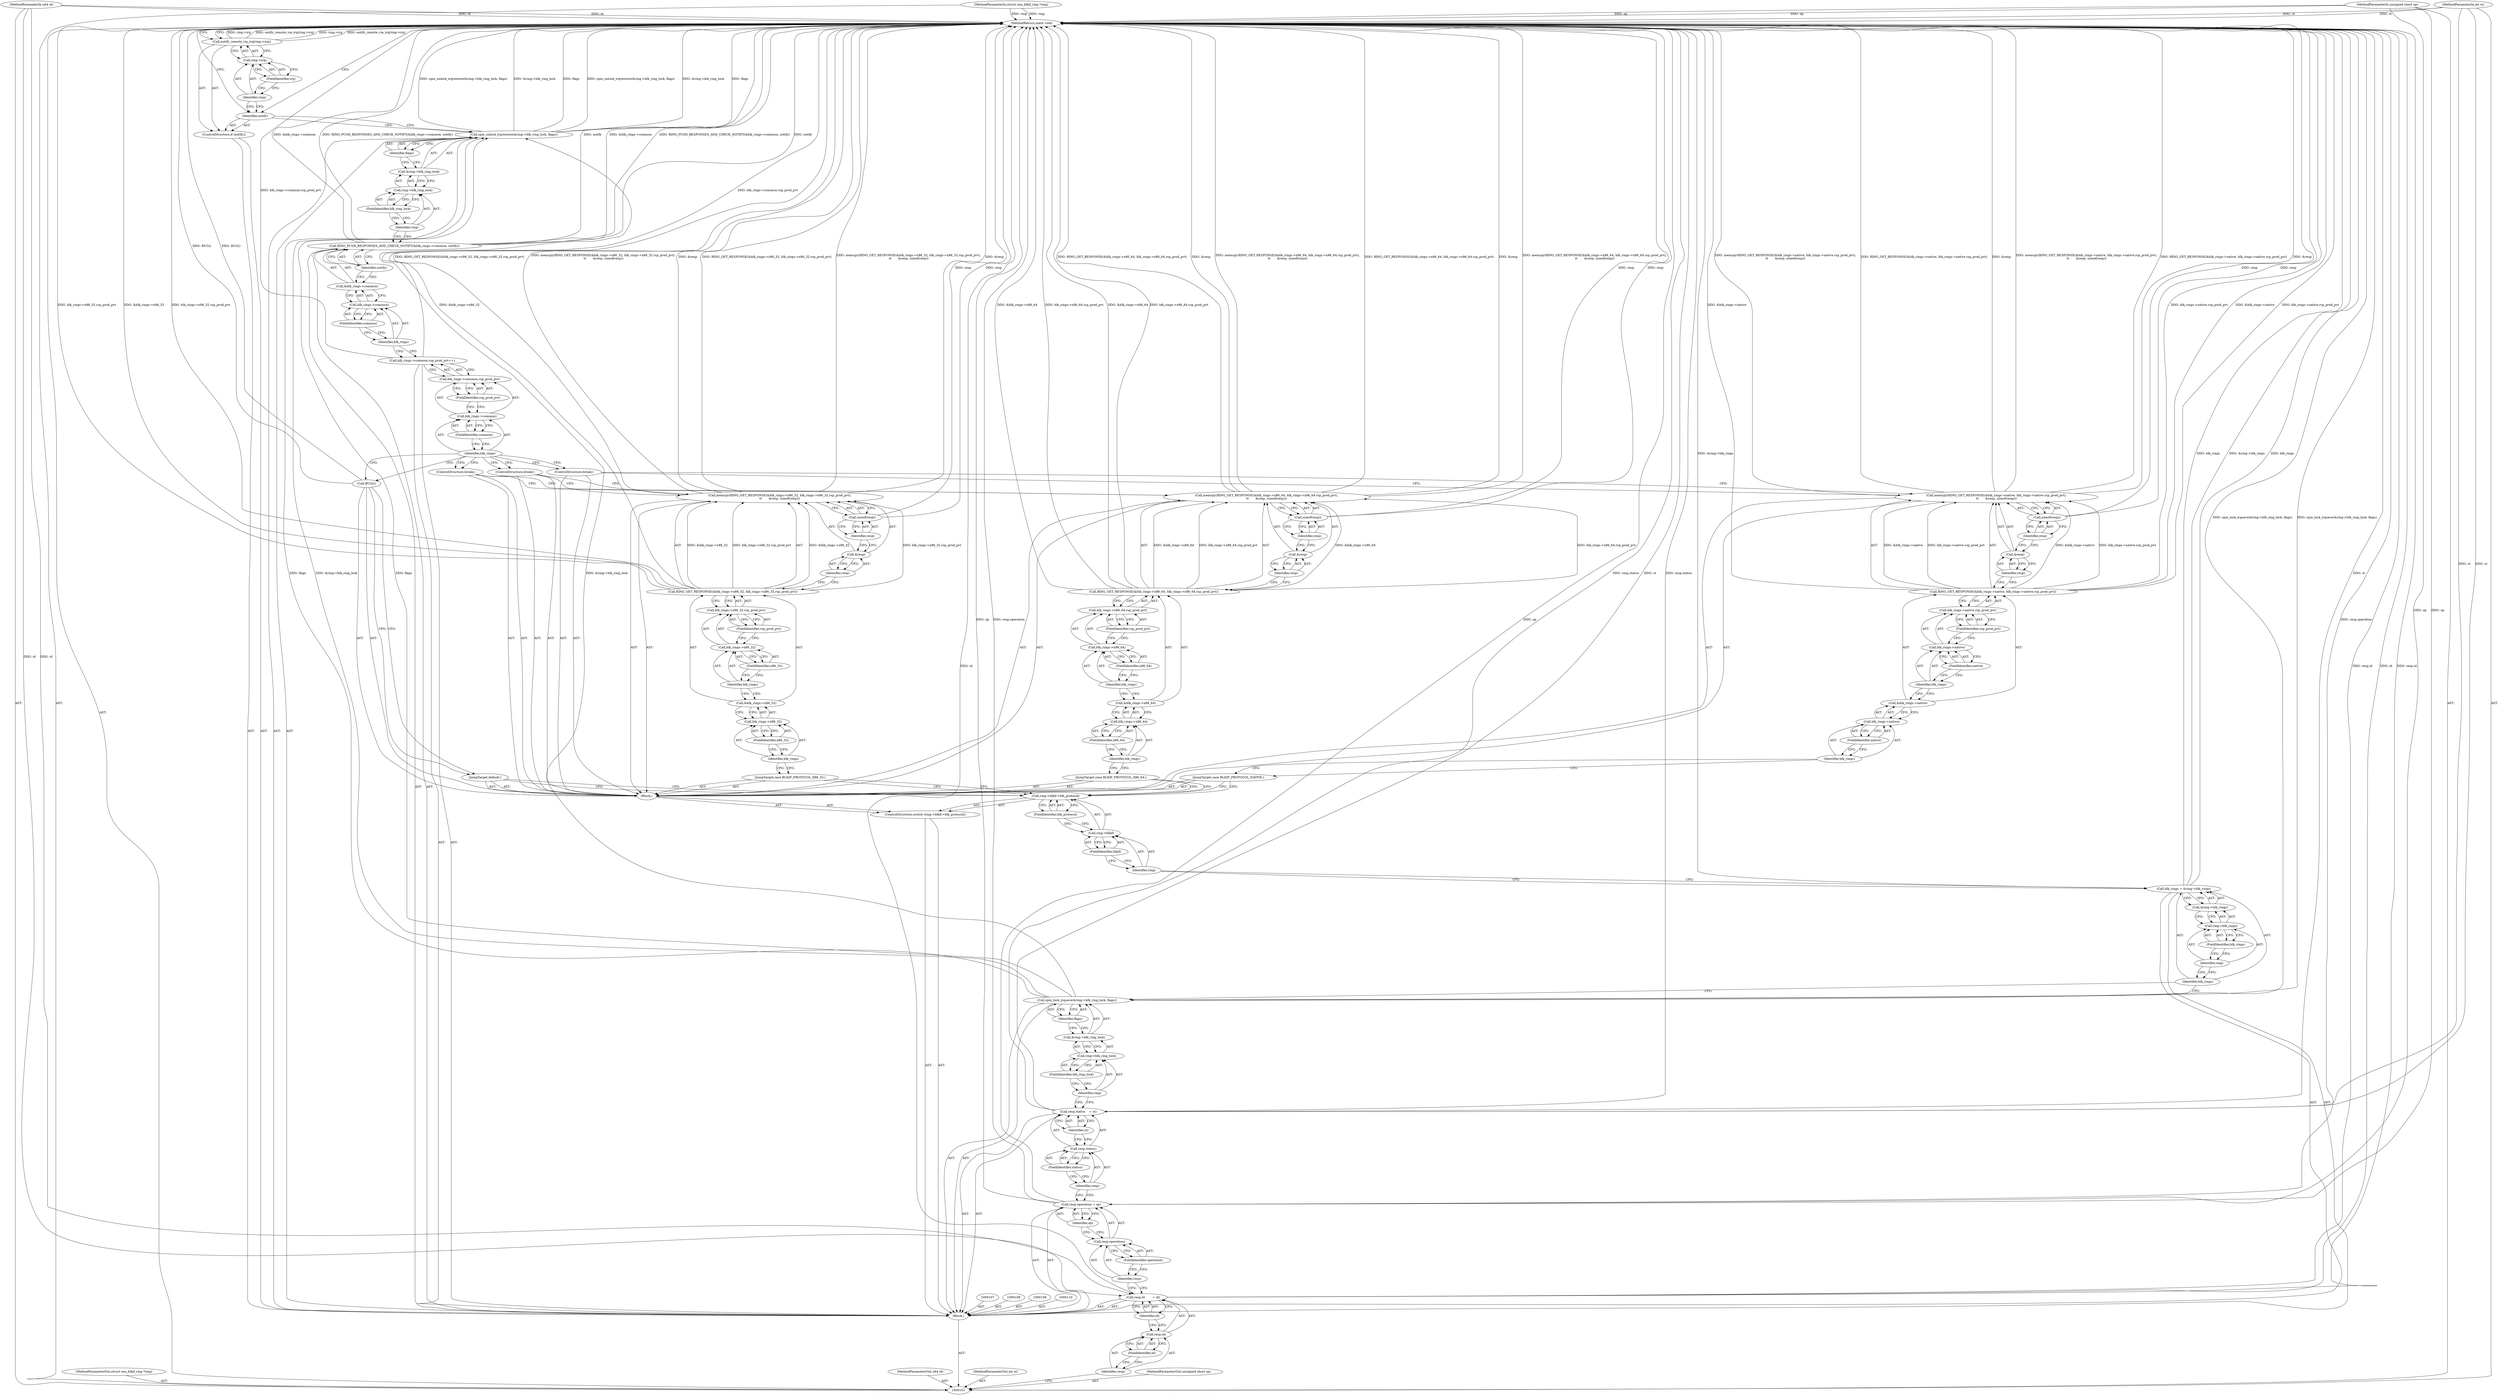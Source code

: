 digraph "1_linux_089bc0143f489bd3a4578bdff5f4ca68fb26f341" {
"1000222" [label="(MethodReturn,static void)"];
"1000102" [label="(MethodParameterIn,struct xen_blkif_ring *ring)"];
"1000293" [label="(MethodParameterOut,struct xen_blkif_ring *ring)"];
"1000103" [label="(MethodParameterIn,u64 id)"];
"1000294" [label="(MethodParameterOut,u64 id)"];
"1000116" [label="(Call,resp.operation = op)"];
"1000117" [label="(Call,resp.operation)"];
"1000118" [label="(Identifier,resp)"];
"1000120" [label="(Identifier,op)"];
"1000119" [label="(FieldIdentifier,operation)"];
"1000121" [label="(Call,resp.status    = st)"];
"1000122" [label="(Call,resp.status)"];
"1000123" [label="(Identifier,resp)"];
"1000125" [label="(Identifier,st)"];
"1000124" [label="(FieldIdentifier,status)"];
"1000126" [label="(Call,spin_lock_irqsave(&ring->blk_ring_lock, flags))"];
"1000127" [label="(Call,&ring->blk_ring_lock)"];
"1000128" [label="(Call,ring->blk_ring_lock)"];
"1000129" [label="(Identifier,ring)"];
"1000130" [label="(FieldIdentifier,blk_ring_lock)"];
"1000131" [label="(Identifier,flags)"];
"1000134" [label="(Call,&ring->blk_rings)"];
"1000135" [label="(Call,ring->blk_rings)"];
"1000136" [label="(Identifier,ring)"];
"1000132" [label="(Call,blk_rings = &ring->blk_rings)"];
"1000133" [label="(Identifier,blk_rings)"];
"1000137" [label="(FieldIdentifier,blk_rings)"];
"1000139" [label="(Call,ring->blkif->blk_protocol)"];
"1000140" [label="(Call,ring->blkif)"];
"1000141" [label="(Identifier,ring)"];
"1000142" [label="(FieldIdentifier,blkif)"];
"1000138" [label="(ControlStructure,switch (ring->blkif->blk_protocol))"];
"1000143" [label="(FieldIdentifier,blk_protocol)"];
"1000144" [label="(Block,)"];
"1000145" [label="(JumpTarget,case BLKIF_PROTOCOL_NATIVE:)"];
"1000146" [label="(Call,memcpy(RING_GET_RESPONSE(&blk_rings->native, blk_rings->native.rsp_prod_pvt),\n\t\t       &resp, sizeof(resp)))"];
"1000148" [label="(Call,&blk_rings->native)"];
"1000149" [label="(Call,blk_rings->native)"];
"1000150" [label="(Identifier,blk_rings)"];
"1000151" [label="(FieldIdentifier,native)"];
"1000152" [label="(Call,blk_rings->native.rsp_prod_pvt)"];
"1000153" [label="(Call,blk_rings->native)"];
"1000154" [label="(Identifier,blk_rings)"];
"1000155" [label="(FieldIdentifier,native)"];
"1000156" [label="(FieldIdentifier,rsp_prod_pvt)"];
"1000147" [label="(Call,RING_GET_RESPONSE(&blk_rings->native, blk_rings->native.rsp_prod_pvt))"];
"1000158" [label="(Identifier,resp)"];
"1000159" [label="(Call,sizeof(resp))"];
"1000160" [label="(Identifier,resp)"];
"1000157" [label="(Call,&resp)"];
"1000161" [label="(ControlStructure,break;)"];
"1000105" [label="(MethodParameterIn,int st)"];
"1000296" [label="(MethodParameterOut,int st)"];
"1000104" [label="(MethodParameterIn,unsigned short op)"];
"1000295" [label="(MethodParameterOut,unsigned short op)"];
"1000162" [label="(JumpTarget,case BLKIF_PROTOCOL_X86_32:)"];
"1000163" [label="(Call,memcpy(RING_GET_RESPONSE(&blk_rings->x86_32, blk_rings->x86_32.rsp_prod_pvt),\n\t\t       &resp, sizeof(resp)))"];
"1000165" [label="(Call,&blk_rings->x86_32)"];
"1000166" [label="(Call,blk_rings->x86_32)"];
"1000167" [label="(Identifier,blk_rings)"];
"1000168" [label="(FieldIdentifier,x86_32)"];
"1000169" [label="(Call,blk_rings->x86_32.rsp_prod_pvt)"];
"1000170" [label="(Call,blk_rings->x86_32)"];
"1000171" [label="(Identifier,blk_rings)"];
"1000172" [label="(FieldIdentifier,x86_32)"];
"1000173" [label="(FieldIdentifier,rsp_prod_pvt)"];
"1000164" [label="(Call,RING_GET_RESPONSE(&blk_rings->x86_32, blk_rings->x86_32.rsp_prod_pvt))"];
"1000175" [label="(Identifier,resp)"];
"1000176" [label="(Call,sizeof(resp))"];
"1000177" [label="(Identifier,resp)"];
"1000174" [label="(Call,&resp)"];
"1000178" [label="(ControlStructure,break;)"];
"1000179" [label="(JumpTarget,case BLKIF_PROTOCOL_X86_64:)"];
"1000180" [label="(Call,memcpy(RING_GET_RESPONSE(&blk_rings->x86_64, blk_rings->x86_64.rsp_prod_pvt),\n\t\t       &resp, sizeof(resp)))"];
"1000182" [label="(Call,&blk_rings->x86_64)"];
"1000183" [label="(Call,blk_rings->x86_64)"];
"1000184" [label="(Identifier,blk_rings)"];
"1000185" [label="(FieldIdentifier,x86_64)"];
"1000186" [label="(Call,blk_rings->x86_64.rsp_prod_pvt)"];
"1000187" [label="(Call,blk_rings->x86_64)"];
"1000188" [label="(Identifier,blk_rings)"];
"1000189" [label="(FieldIdentifier,x86_64)"];
"1000190" [label="(FieldIdentifier,rsp_prod_pvt)"];
"1000181" [label="(Call,RING_GET_RESPONSE(&blk_rings->x86_64, blk_rings->x86_64.rsp_prod_pvt))"];
"1000192" [label="(Identifier,resp)"];
"1000193" [label="(Call,sizeof(resp))"];
"1000194" [label="(Identifier,resp)"];
"1000191" [label="(Call,&resp)"];
"1000195" [label="(ControlStructure,break;)"];
"1000196" [label="(JumpTarget,default:)"];
"1000197" [label="(Call,BUG())"];
"1000106" [label="(Block,)"];
"1000202" [label="(FieldIdentifier,common)"];
"1000198" [label="(Call,blk_rings->common.rsp_prod_pvt++)"];
"1000199" [label="(Call,blk_rings->common.rsp_prod_pvt)"];
"1000200" [label="(Call,blk_rings->common)"];
"1000201" [label="(Identifier,blk_rings)"];
"1000203" [label="(FieldIdentifier,rsp_prod_pvt)"];
"1000204" [label="(Call,RING_PUSH_RESPONSES_AND_CHECK_NOTIFY(&blk_rings->common, notify))"];
"1000205" [label="(Call,&blk_rings->common)"];
"1000206" [label="(Call,blk_rings->common)"];
"1000207" [label="(Identifier,blk_rings)"];
"1000208" [label="(FieldIdentifier,common)"];
"1000209" [label="(Identifier,notify)"];
"1000210" [label="(Call,spin_unlock_irqrestore(&ring->blk_ring_lock, flags))"];
"1000211" [label="(Call,&ring->blk_ring_lock)"];
"1000212" [label="(Call,ring->blk_ring_lock)"];
"1000213" [label="(Identifier,ring)"];
"1000214" [label="(FieldIdentifier,blk_ring_lock)"];
"1000215" [label="(Identifier,flags)"];
"1000216" [label="(ControlStructure,if (notify))"];
"1000217" [label="(Identifier,notify)"];
"1000218" [label="(Call,notify_remote_via_irq(ring->irq))"];
"1000219" [label="(Call,ring->irq)"];
"1000220" [label="(Identifier,ring)"];
"1000221" [label="(FieldIdentifier,irq)"];
"1000111" [label="(Call,resp.id        = id)"];
"1000112" [label="(Call,resp.id)"];
"1000113" [label="(Identifier,resp)"];
"1000115" [label="(Identifier,id)"];
"1000114" [label="(FieldIdentifier,id)"];
"1000222" -> "1000101"  [label="AST: "];
"1000222" -> "1000218"  [label="CFG: "];
"1000222" -> "1000217"  [label="CFG: "];
"1000204" -> "1000222"  [label="DDG: notify"];
"1000204" -> "1000222"  [label="DDG: &blk_rings->common"];
"1000204" -> "1000222"  [label="DDG: RING_PUSH_RESPONSES_AND_CHECK_NOTIFY(&blk_rings->common, notify)"];
"1000210" -> "1000222"  [label="DDG: spin_unlock_irqrestore(&ring->blk_ring_lock, flags)"];
"1000210" -> "1000222"  [label="DDG: &ring->blk_ring_lock"];
"1000210" -> "1000222"  [label="DDG: flags"];
"1000164" -> "1000222"  [label="DDG: blk_rings->x86_32.rsp_prod_pvt"];
"1000164" -> "1000222"  [label="DDG: &blk_rings->x86_32"];
"1000146" -> "1000222"  [label="DDG: &resp"];
"1000146" -> "1000222"  [label="DDG: memcpy(RING_GET_RESPONSE(&blk_rings->native, blk_rings->native.rsp_prod_pvt),\n\t\t       &resp, sizeof(resp))"];
"1000146" -> "1000222"  [label="DDG: RING_GET_RESPONSE(&blk_rings->native, blk_rings->native.rsp_prod_pvt)"];
"1000104" -> "1000222"  [label="DDG: op"];
"1000159" -> "1000222"  [label="DDG: resp"];
"1000147" -> "1000222"  [label="DDG: blk_rings->native.rsp_prod_pvt"];
"1000147" -> "1000222"  [label="DDG: &blk_rings->native"];
"1000180" -> "1000222"  [label="DDG: RING_GET_RESPONSE(&blk_rings->x86_64, blk_rings->x86_64.rsp_prod_pvt)"];
"1000180" -> "1000222"  [label="DDG: &resp"];
"1000180" -> "1000222"  [label="DDG: memcpy(RING_GET_RESPONSE(&blk_rings->x86_64, blk_rings->x86_64.rsp_prod_pvt),\n\t\t       &resp, sizeof(resp))"];
"1000121" -> "1000222"  [label="DDG: resp.status"];
"1000121" -> "1000222"  [label="DDG: st"];
"1000163" -> "1000222"  [label="DDG: &resp"];
"1000163" -> "1000222"  [label="DDG: RING_GET_RESPONSE(&blk_rings->x86_32, blk_rings->x86_32.rsp_prod_pvt)"];
"1000163" -> "1000222"  [label="DDG: memcpy(RING_GET_RESPONSE(&blk_rings->x86_32, blk_rings->x86_32.rsp_prod_pvt),\n\t\t       &resp, sizeof(resp))"];
"1000181" -> "1000222"  [label="DDG: &blk_rings->x86_64"];
"1000181" -> "1000222"  [label="DDG: blk_rings->x86_64.rsp_prod_pvt"];
"1000116" -> "1000222"  [label="DDG: resp.operation"];
"1000116" -> "1000222"  [label="DDG: op"];
"1000126" -> "1000222"  [label="DDG: spin_lock_irqsave(&ring->blk_ring_lock, flags)"];
"1000193" -> "1000222"  [label="DDG: resp"];
"1000105" -> "1000222"  [label="DDG: st"];
"1000218" -> "1000222"  [label="DDG: ring->irq"];
"1000218" -> "1000222"  [label="DDG: notify_remote_via_irq(ring->irq)"];
"1000103" -> "1000222"  [label="DDG: id"];
"1000132" -> "1000222"  [label="DDG: &ring->blk_rings"];
"1000132" -> "1000222"  [label="DDG: blk_rings"];
"1000111" -> "1000222"  [label="DDG: id"];
"1000111" -> "1000222"  [label="DDG: resp.id"];
"1000102" -> "1000222"  [label="DDG: ring"];
"1000197" -> "1000222"  [label="DDG: BUG()"];
"1000198" -> "1000222"  [label="DDG: blk_rings->common.rsp_prod_pvt"];
"1000176" -> "1000222"  [label="DDG: resp"];
"1000102" -> "1000101"  [label="AST: "];
"1000102" -> "1000222"  [label="DDG: ring"];
"1000293" -> "1000101"  [label="AST: "];
"1000103" -> "1000101"  [label="AST: "];
"1000103" -> "1000222"  [label="DDG: id"];
"1000103" -> "1000111"  [label="DDG: id"];
"1000294" -> "1000101"  [label="AST: "];
"1000116" -> "1000106"  [label="AST: "];
"1000116" -> "1000120"  [label="CFG: "];
"1000117" -> "1000116"  [label="AST: "];
"1000120" -> "1000116"  [label="AST: "];
"1000123" -> "1000116"  [label="CFG: "];
"1000116" -> "1000222"  [label="DDG: resp.operation"];
"1000116" -> "1000222"  [label="DDG: op"];
"1000104" -> "1000116"  [label="DDG: op"];
"1000117" -> "1000116"  [label="AST: "];
"1000117" -> "1000119"  [label="CFG: "];
"1000118" -> "1000117"  [label="AST: "];
"1000119" -> "1000117"  [label="AST: "];
"1000120" -> "1000117"  [label="CFG: "];
"1000118" -> "1000117"  [label="AST: "];
"1000118" -> "1000111"  [label="CFG: "];
"1000119" -> "1000118"  [label="CFG: "];
"1000120" -> "1000116"  [label="AST: "];
"1000120" -> "1000117"  [label="CFG: "];
"1000116" -> "1000120"  [label="CFG: "];
"1000119" -> "1000117"  [label="AST: "];
"1000119" -> "1000118"  [label="CFG: "];
"1000117" -> "1000119"  [label="CFG: "];
"1000121" -> "1000106"  [label="AST: "];
"1000121" -> "1000125"  [label="CFG: "];
"1000122" -> "1000121"  [label="AST: "];
"1000125" -> "1000121"  [label="AST: "];
"1000129" -> "1000121"  [label="CFG: "];
"1000121" -> "1000222"  [label="DDG: resp.status"];
"1000121" -> "1000222"  [label="DDG: st"];
"1000105" -> "1000121"  [label="DDG: st"];
"1000122" -> "1000121"  [label="AST: "];
"1000122" -> "1000124"  [label="CFG: "];
"1000123" -> "1000122"  [label="AST: "];
"1000124" -> "1000122"  [label="AST: "];
"1000125" -> "1000122"  [label="CFG: "];
"1000123" -> "1000122"  [label="AST: "];
"1000123" -> "1000116"  [label="CFG: "];
"1000124" -> "1000123"  [label="CFG: "];
"1000125" -> "1000121"  [label="AST: "];
"1000125" -> "1000122"  [label="CFG: "];
"1000121" -> "1000125"  [label="CFG: "];
"1000124" -> "1000122"  [label="AST: "];
"1000124" -> "1000123"  [label="CFG: "];
"1000122" -> "1000124"  [label="CFG: "];
"1000126" -> "1000106"  [label="AST: "];
"1000126" -> "1000131"  [label="CFG: "];
"1000127" -> "1000126"  [label="AST: "];
"1000131" -> "1000126"  [label="AST: "];
"1000133" -> "1000126"  [label="CFG: "];
"1000126" -> "1000222"  [label="DDG: spin_lock_irqsave(&ring->blk_ring_lock, flags)"];
"1000126" -> "1000210"  [label="DDG: &ring->blk_ring_lock"];
"1000126" -> "1000210"  [label="DDG: flags"];
"1000127" -> "1000126"  [label="AST: "];
"1000127" -> "1000128"  [label="CFG: "];
"1000128" -> "1000127"  [label="AST: "];
"1000131" -> "1000127"  [label="CFG: "];
"1000128" -> "1000127"  [label="AST: "];
"1000128" -> "1000130"  [label="CFG: "];
"1000129" -> "1000128"  [label="AST: "];
"1000130" -> "1000128"  [label="AST: "];
"1000127" -> "1000128"  [label="CFG: "];
"1000129" -> "1000128"  [label="AST: "];
"1000129" -> "1000121"  [label="CFG: "];
"1000130" -> "1000129"  [label="CFG: "];
"1000130" -> "1000128"  [label="AST: "];
"1000130" -> "1000129"  [label="CFG: "];
"1000128" -> "1000130"  [label="CFG: "];
"1000131" -> "1000126"  [label="AST: "];
"1000131" -> "1000127"  [label="CFG: "];
"1000126" -> "1000131"  [label="CFG: "];
"1000134" -> "1000132"  [label="AST: "];
"1000134" -> "1000135"  [label="CFG: "];
"1000135" -> "1000134"  [label="AST: "];
"1000132" -> "1000134"  [label="CFG: "];
"1000135" -> "1000134"  [label="AST: "];
"1000135" -> "1000137"  [label="CFG: "];
"1000136" -> "1000135"  [label="AST: "];
"1000137" -> "1000135"  [label="AST: "];
"1000134" -> "1000135"  [label="CFG: "];
"1000136" -> "1000135"  [label="AST: "];
"1000136" -> "1000133"  [label="CFG: "];
"1000137" -> "1000136"  [label="CFG: "];
"1000132" -> "1000106"  [label="AST: "];
"1000132" -> "1000134"  [label="CFG: "];
"1000133" -> "1000132"  [label="AST: "];
"1000134" -> "1000132"  [label="AST: "];
"1000141" -> "1000132"  [label="CFG: "];
"1000132" -> "1000222"  [label="DDG: &ring->blk_rings"];
"1000132" -> "1000222"  [label="DDG: blk_rings"];
"1000133" -> "1000132"  [label="AST: "];
"1000133" -> "1000126"  [label="CFG: "];
"1000136" -> "1000133"  [label="CFG: "];
"1000137" -> "1000135"  [label="AST: "];
"1000137" -> "1000136"  [label="CFG: "];
"1000135" -> "1000137"  [label="CFG: "];
"1000139" -> "1000138"  [label="AST: "];
"1000139" -> "1000143"  [label="CFG: "];
"1000140" -> "1000139"  [label="AST: "];
"1000143" -> "1000139"  [label="AST: "];
"1000145" -> "1000139"  [label="CFG: "];
"1000162" -> "1000139"  [label="CFG: "];
"1000179" -> "1000139"  [label="CFG: "];
"1000196" -> "1000139"  [label="CFG: "];
"1000140" -> "1000139"  [label="AST: "];
"1000140" -> "1000142"  [label="CFG: "];
"1000141" -> "1000140"  [label="AST: "];
"1000142" -> "1000140"  [label="AST: "];
"1000143" -> "1000140"  [label="CFG: "];
"1000141" -> "1000140"  [label="AST: "];
"1000141" -> "1000132"  [label="CFG: "];
"1000142" -> "1000141"  [label="CFG: "];
"1000142" -> "1000140"  [label="AST: "];
"1000142" -> "1000141"  [label="CFG: "];
"1000140" -> "1000142"  [label="CFG: "];
"1000138" -> "1000106"  [label="AST: "];
"1000139" -> "1000138"  [label="AST: "];
"1000144" -> "1000138"  [label="AST: "];
"1000143" -> "1000139"  [label="AST: "];
"1000143" -> "1000140"  [label="CFG: "];
"1000139" -> "1000143"  [label="CFG: "];
"1000144" -> "1000138"  [label="AST: "];
"1000145" -> "1000144"  [label="AST: "];
"1000146" -> "1000144"  [label="AST: "];
"1000161" -> "1000144"  [label="AST: "];
"1000162" -> "1000144"  [label="AST: "];
"1000163" -> "1000144"  [label="AST: "];
"1000178" -> "1000144"  [label="AST: "];
"1000179" -> "1000144"  [label="AST: "];
"1000180" -> "1000144"  [label="AST: "];
"1000195" -> "1000144"  [label="AST: "];
"1000196" -> "1000144"  [label="AST: "];
"1000197" -> "1000144"  [label="AST: "];
"1000145" -> "1000144"  [label="AST: "];
"1000145" -> "1000139"  [label="CFG: "];
"1000150" -> "1000145"  [label="CFG: "];
"1000146" -> "1000144"  [label="AST: "];
"1000146" -> "1000159"  [label="CFG: "];
"1000147" -> "1000146"  [label="AST: "];
"1000157" -> "1000146"  [label="AST: "];
"1000159" -> "1000146"  [label="AST: "];
"1000161" -> "1000146"  [label="CFG: "];
"1000146" -> "1000222"  [label="DDG: &resp"];
"1000146" -> "1000222"  [label="DDG: memcpy(RING_GET_RESPONSE(&blk_rings->native, blk_rings->native.rsp_prod_pvt),\n\t\t       &resp, sizeof(resp))"];
"1000146" -> "1000222"  [label="DDG: RING_GET_RESPONSE(&blk_rings->native, blk_rings->native.rsp_prod_pvt)"];
"1000147" -> "1000146"  [label="DDG: &blk_rings->native"];
"1000147" -> "1000146"  [label="DDG: blk_rings->native.rsp_prod_pvt"];
"1000148" -> "1000147"  [label="AST: "];
"1000148" -> "1000149"  [label="CFG: "];
"1000149" -> "1000148"  [label="AST: "];
"1000154" -> "1000148"  [label="CFG: "];
"1000149" -> "1000148"  [label="AST: "];
"1000149" -> "1000151"  [label="CFG: "];
"1000150" -> "1000149"  [label="AST: "];
"1000151" -> "1000149"  [label="AST: "];
"1000148" -> "1000149"  [label="CFG: "];
"1000150" -> "1000149"  [label="AST: "];
"1000150" -> "1000145"  [label="CFG: "];
"1000151" -> "1000150"  [label="CFG: "];
"1000151" -> "1000149"  [label="AST: "];
"1000151" -> "1000150"  [label="CFG: "];
"1000149" -> "1000151"  [label="CFG: "];
"1000152" -> "1000147"  [label="AST: "];
"1000152" -> "1000156"  [label="CFG: "];
"1000153" -> "1000152"  [label="AST: "];
"1000156" -> "1000152"  [label="AST: "];
"1000147" -> "1000152"  [label="CFG: "];
"1000153" -> "1000152"  [label="AST: "];
"1000153" -> "1000155"  [label="CFG: "];
"1000154" -> "1000153"  [label="AST: "];
"1000155" -> "1000153"  [label="AST: "];
"1000156" -> "1000153"  [label="CFG: "];
"1000154" -> "1000153"  [label="AST: "];
"1000154" -> "1000148"  [label="CFG: "];
"1000155" -> "1000154"  [label="CFG: "];
"1000155" -> "1000153"  [label="AST: "];
"1000155" -> "1000154"  [label="CFG: "];
"1000153" -> "1000155"  [label="CFG: "];
"1000156" -> "1000152"  [label="AST: "];
"1000156" -> "1000153"  [label="CFG: "];
"1000152" -> "1000156"  [label="CFG: "];
"1000147" -> "1000146"  [label="AST: "];
"1000147" -> "1000152"  [label="CFG: "];
"1000148" -> "1000147"  [label="AST: "];
"1000152" -> "1000147"  [label="AST: "];
"1000158" -> "1000147"  [label="CFG: "];
"1000147" -> "1000222"  [label="DDG: blk_rings->native.rsp_prod_pvt"];
"1000147" -> "1000222"  [label="DDG: &blk_rings->native"];
"1000147" -> "1000146"  [label="DDG: &blk_rings->native"];
"1000147" -> "1000146"  [label="DDG: blk_rings->native.rsp_prod_pvt"];
"1000158" -> "1000157"  [label="AST: "];
"1000158" -> "1000147"  [label="CFG: "];
"1000157" -> "1000158"  [label="CFG: "];
"1000159" -> "1000146"  [label="AST: "];
"1000159" -> "1000160"  [label="CFG: "];
"1000160" -> "1000159"  [label="AST: "];
"1000146" -> "1000159"  [label="CFG: "];
"1000159" -> "1000222"  [label="DDG: resp"];
"1000160" -> "1000159"  [label="AST: "];
"1000160" -> "1000157"  [label="CFG: "];
"1000159" -> "1000160"  [label="CFG: "];
"1000157" -> "1000146"  [label="AST: "];
"1000157" -> "1000158"  [label="CFG: "];
"1000158" -> "1000157"  [label="AST: "];
"1000160" -> "1000157"  [label="CFG: "];
"1000161" -> "1000144"  [label="AST: "];
"1000161" -> "1000146"  [label="CFG: "];
"1000201" -> "1000161"  [label="CFG: "];
"1000105" -> "1000101"  [label="AST: "];
"1000105" -> "1000222"  [label="DDG: st"];
"1000105" -> "1000121"  [label="DDG: st"];
"1000296" -> "1000101"  [label="AST: "];
"1000104" -> "1000101"  [label="AST: "];
"1000104" -> "1000222"  [label="DDG: op"];
"1000104" -> "1000116"  [label="DDG: op"];
"1000295" -> "1000101"  [label="AST: "];
"1000162" -> "1000144"  [label="AST: "];
"1000162" -> "1000139"  [label="CFG: "];
"1000167" -> "1000162"  [label="CFG: "];
"1000163" -> "1000144"  [label="AST: "];
"1000163" -> "1000176"  [label="CFG: "];
"1000164" -> "1000163"  [label="AST: "];
"1000174" -> "1000163"  [label="AST: "];
"1000176" -> "1000163"  [label="AST: "];
"1000178" -> "1000163"  [label="CFG: "];
"1000163" -> "1000222"  [label="DDG: &resp"];
"1000163" -> "1000222"  [label="DDG: RING_GET_RESPONSE(&blk_rings->x86_32, blk_rings->x86_32.rsp_prod_pvt)"];
"1000163" -> "1000222"  [label="DDG: memcpy(RING_GET_RESPONSE(&blk_rings->x86_32, blk_rings->x86_32.rsp_prod_pvt),\n\t\t       &resp, sizeof(resp))"];
"1000164" -> "1000163"  [label="DDG: &blk_rings->x86_32"];
"1000164" -> "1000163"  [label="DDG: blk_rings->x86_32.rsp_prod_pvt"];
"1000165" -> "1000164"  [label="AST: "];
"1000165" -> "1000166"  [label="CFG: "];
"1000166" -> "1000165"  [label="AST: "];
"1000171" -> "1000165"  [label="CFG: "];
"1000166" -> "1000165"  [label="AST: "];
"1000166" -> "1000168"  [label="CFG: "];
"1000167" -> "1000166"  [label="AST: "];
"1000168" -> "1000166"  [label="AST: "];
"1000165" -> "1000166"  [label="CFG: "];
"1000167" -> "1000166"  [label="AST: "];
"1000167" -> "1000162"  [label="CFG: "];
"1000168" -> "1000167"  [label="CFG: "];
"1000168" -> "1000166"  [label="AST: "];
"1000168" -> "1000167"  [label="CFG: "];
"1000166" -> "1000168"  [label="CFG: "];
"1000169" -> "1000164"  [label="AST: "];
"1000169" -> "1000173"  [label="CFG: "];
"1000170" -> "1000169"  [label="AST: "];
"1000173" -> "1000169"  [label="AST: "];
"1000164" -> "1000169"  [label="CFG: "];
"1000170" -> "1000169"  [label="AST: "];
"1000170" -> "1000172"  [label="CFG: "];
"1000171" -> "1000170"  [label="AST: "];
"1000172" -> "1000170"  [label="AST: "];
"1000173" -> "1000170"  [label="CFG: "];
"1000171" -> "1000170"  [label="AST: "];
"1000171" -> "1000165"  [label="CFG: "];
"1000172" -> "1000171"  [label="CFG: "];
"1000172" -> "1000170"  [label="AST: "];
"1000172" -> "1000171"  [label="CFG: "];
"1000170" -> "1000172"  [label="CFG: "];
"1000173" -> "1000169"  [label="AST: "];
"1000173" -> "1000170"  [label="CFG: "];
"1000169" -> "1000173"  [label="CFG: "];
"1000164" -> "1000163"  [label="AST: "];
"1000164" -> "1000169"  [label="CFG: "];
"1000165" -> "1000164"  [label="AST: "];
"1000169" -> "1000164"  [label="AST: "];
"1000175" -> "1000164"  [label="CFG: "];
"1000164" -> "1000222"  [label="DDG: blk_rings->x86_32.rsp_prod_pvt"];
"1000164" -> "1000222"  [label="DDG: &blk_rings->x86_32"];
"1000164" -> "1000163"  [label="DDG: &blk_rings->x86_32"];
"1000164" -> "1000163"  [label="DDG: blk_rings->x86_32.rsp_prod_pvt"];
"1000175" -> "1000174"  [label="AST: "];
"1000175" -> "1000164"  [label="CFG: "];
"1000174" -> "1000175"  [label="CFG: "];
"1000176" -> "1000163"  [label="AST: "];
"1000176" -> "1000177"  [label="CFG: "];
"1000177" -> "1000176"  [label="AST: "];
"1000163" -> "1000176"  [label="CFG: "];
"1000176" -> "1000222"  [label="DDG: resp"];
"1000177" -> "1000176"  [label="AST: "];
"1000177" -> "1000174"  [label="CFG: "];
"1000176" -> "1000177"  [label="CFG: "];
"1000174" -> "1000163"  [label="AST: "];
"1000174" -> "1000175"  [label="CFG: "];
"1000175" -> "1000174"  [label="AST: "];
"1000177" -> "1000174"  [label="CFG: "];
"1000178" -> "1000144"  [label="AST: "];
"1000178" -> "1000163"  [label="CFG: "];
"1000201" -> "1000178"  [label="CFG: "];
"1000179" -> "1000144"  [label="AST: "];
"1000179" -> "1000139"  [label="CFG: "];
"1000184" -> "1000179"  [label="CFG: "];
"1000180" -> "1000144"  [label="AST: "];
"1000180" -> "1000193"  [label="CFG: "];
"1000181" -> "1000180"  [label="AST: "];
"1000191" -> "1000180"  [label="AST: "];
"1000193" -> "1000180"  [label="AST: "];
"1000195" -> "1000180"  [label="CFG: "];
"1000180" -> "1000222"  [label="DDG: RING_GET_RESPONSE(&blk_rings->x86_64, blk_rings->x86_64.rsp_prod_pvt)"];
"1000180" -> "1000222"  [label="DDG: &resp"];
"1000180" -> "1000222"  [label="DDG: memcpy(RING_GET_RESPONSE(&blk_rings->x86_64, blk_rings->x86_64.rsp_prod_pvt),\n\t\t       &resp, sizeof(resp))"];
"1000181" -> "1000180"  [label="DDG: &blk_rings->x86_64"];
"1000181" -> "1000180"  [label="DDG: blk_rings->x86_64.rsp_prod_pvt"];
"1000182" -> "1000181"  [label="AST: "];
"1000182" -> "1000183"  [label="CFG: "];
"1000183" -> "1000182"  [label="AST: "];
"1000188" -> "1000182"  [label="CFG: "];
"1000183" -> "1000182"  [label="AST: "];
"1000183" -> "1000185"  [label="CFG: "];
"1000184" -> "1000183"  [label="AST: "];
"1000185" -> "1000183"  [label="AST: "];
"1000182" -> "1000183"  [label="CFG: "];
"1000184" -> "1000183"  [label="AST: "];
"1000184" -> "1000179"  [label="CFG: "];
"1000185" -> "1000184"  [label="CFG: "];
"1000185" -> "1000183"  [label="AST: "];
"1000185" -> "1000184"  [label="CFG: "];
"1000183" -> "1000185"  [label="CFG: "];
"1000186" -> "1000181"  [label="AST: "];
"1000186" -> "1000190"  [label="CFG: "];
"1000187" -> "1000186"  [label="AST: "];
"1000190" -> "1000186"  [label="AST: "];
"1000181" -> "1000186"  [label="CFG: "];
"1000187" -> "1000186"  [label="AST: "];
"1000187" -> "1000189"  [label="CFG: "];
"1000188" -> "1000187"  [label="AST: "];
"1000189" -> "1000187"  [label="AST: "];
"1000190" -> "1000187"  [label="CFG: "];
"1000188" -> "1000187"  [label="AST: "];
"1000188" -> "1000182"  [label="CFG: "];
"1000189" -> "1000188"  [label="CFG: "];
"1000189" -> "1000187"  [label="AST: "];
"1000189" -> "1000188"  [label="CFG: "];
"1000187" -> "1000189"  [label="CFG: "];
"1000190" -> "1000186"  [label="AST: "];
"1000190" -> "1000187"  [label="CFG: "];
"1000186" -> "1000190"  [label="CFG: "];
"1000181" -> "1000180"  [label="AST: "];
"1000181" -> "1000186"  [label="CFG: "];
"1000182" -> "1000181"  [label="AST: "];
"1000186" -> "1000181"  [label="AST: "];
"1000192" -> "1000181"  [label="CFG: "];
"1000181" -> "1000222"  [label="DDG: &blk_rings->x86_64"];
"1000181" -> "1000222"  [label="DDG: blk_rings->x86_64.rsp_prod_pvt"];
"1000181" -> "1000180"  [label="DDG: &blk_rings->x86_64"];
"1000181" -> "1000180"  [label="DDG: blk_rings->x86_64.rsp_prod_pvt"];
"1000192" -> "1000191"  [label="AST: "];
"1000192" -> "1000181"  [label="CFG: "];
"1000191" -> "1000192"  [label="CFG: "];
"1000193" -> "1000180"  [label="AST: "];
"1000193" -> "1000194"  [label="CFG: "];
"1000194" -> "1000193"  [label="AST: "];
"1000180" -> "1000193"  [label="CFG: "];
"1000193" -> "1000222"  [label="DDG: resp"];
"1000194" -> "1000193"  [label="AST: "];
"1000194" -> "1000191"  [label="CFG: "];
"1000193" -> "1000194"  [label="CFG: "];
"1000191" -> "1000180"  [label="AST: "];
"1000191" -> "1000192"  [label="CFG: "];
"1000192" -> "1000191"  [label="AST: "];
"1000194" -> "1000191"  [label="CFG: "];
"1000195" -> "1000144"  [label="AST: "];
"1000195" -> "1000180"  [label="CFG: "];
"1000201" -> "1000195"  [label="CFG: "];
"1000196" -> "1000144"  [label="AST: "];
"1000196" -> "1000139"  [label="CFG: "];
"1000197" -> "1000196"  [label="CFG: "];
"1000197" -> "1000144"  [label="AST: "];
"1000197" -> "1000196"  [label="CFG: "];
"1000201" -> "1000197"  [label="CFG: "];
"1000197" -> "1000222"  [label="DDG: BUG()"];
"1000106" -> "1000101"  [label="AST: "];
"1000107" -> "1000106"  [label="AST: "];
"1000108" -> "1000106"  [label="AST: "];
"1000109" -> "1000106"  [label="AST: "];
"1000110" -> "1000106"  [label="AST: "];
"1000111" -> "1000106"  [label="AST: "];
"1000116" -> "1000106"  [label="AST: "];
"1000121" -> "1000106"  [label="AST: "];
"1000126" -> "1000106"  [label="AST: "];
"1000132" -> "1000106"  [label="AST: "];
"1000138" -> "1000106"  [label="AST: "];
"1000198" -> "1000106"  [label="AST: "];
"1000204" -> "1000106"  [label="AST: "];
"1000210" -> "1000106"  [label="AST: "];
"1000216" -> "1000106"  [label="AST: "];
"1000202" -> "1000200"  [label="AST: "];
"1000202" -> "1000201"  [label="CFG: "];
"1000200" -> "1000202"  [label="CFG: "];
"1000198" -> "1000106"  [label="AST: "];
"1000198" -> "1000199"  [label="CFG: "];
"1000199" -> "1000198"  [label="AST: "];
"1000207" -> "1000198"  [label="CFG: "];
"1000198" -> "1000222"  [label="DDG: blk_rings->common.rsp_prod_pvt"];
"1000199" -> "1000198"  [label="AST: "];
"1000199" -> "1000203"  [label="CFG: "];
"1000200" -> "1000199"  [label="AST: "];
"1000203" -> "1000199"  [label="AST: "];
"1000198" -> "1000199"  [label="CFG: "];
"1000200" -> "1000199"  [label="AST: "];
"1000200" -> "1000202"  [label="CFG: "];
"1000201" -> "1000200"  [label="AST: "];
"1000202" -> "1000200"  [label="AST: "];
"1000203" -> "1000200"  [label="CFG: "];
"1000201" -> "1000200"  [label="AST: "];
"1000201" -> "1000161"  [label="CFG: "];
"1000201" -> "1000178"  [label="CFG: "];
"1000201" -> "1000195"  [label="CFG: "];
"1000201" -> "1000197"  [label="CFG: "];
"1000202" -> "1000201"  [label="CFG: "];
"1000203" -> "1000199"  [label="AST: "];
"1000203" -> "1000200"  [label="CFG: "];
"1000199" -> "1000203"  [label="CFG: "];
"1000204" -> "1000106"  [label="AST: "];
"1000204" -> "1000209"  [label="CFG: "];
"1000205" -> "1000204"  [label="AST: "];
"1000209" -> "1000204"  [label="AST: "];
"1000213" -> "1000204"  [label="CFG: "];
"1000204" -> "1000222"  [label="DDG: notify"];
"1000204" -> "1000222"  [label="DDG: &blk_rings->common"];
"1000204" -> "1000222"  [label="DDG: RING_PUSH_RESPONSES_AND_CHECK_NOTIFY(&blk_rings->common, notify)"];
"1000205" -> "1000204"  [label="AST: "];
"1000205" -> "1000206"  [label="CFG: "];
"1000206" -> "1000205"  [label="AST: "];
"1000209" -> "1000205"  [label="CFG: "];
"1000206" -> "1000205"  [label="AST: "];
"1000206" -> "1000208"  [label="CFG: "];
"1000207" -> "1000206"  [label="AST: "];
"1000208" -> "1000206"  [label="AST: "];
"1000205" -> "1000206"  [label="CFG: "];
"1000207" -> "1000206"  [label="AST: "];
"1000207" -> "1000198"  [label="CFG: "];
"1000208" -> "1000207"  [label="CFG: "];
"1000208" -> "1000206"  [label="AST: "];
"1000208" -> "1000207"  [label="CFG: "];
"1000206" -> "1000208"  [label="CFG: "];
"1000209" -> "1000204"  [label="AST: "];
"1000209" -> "1000205"  [label="CFG: "];
"1000204" -> "1000209"  [label="CFG: "];
"1000210" -> "1000106"  [label="AST: "];
"1000210" -> "1000215"  [label="CFG: "];
"1000211" -> "1000210"  [label="AST: "];
"1000215" -> "1000210"  [label="AST: "];
"1000217" -> "1000210"  [label="CFG: "];
"1000210" -> "1000222"  [label="DDG: spin_unlock_irqrestore(&ring->blk_ring_lock, flags)"];
"1000210" -> "1000222"  [label="DDG: &ring->blk_ring_lock"];
"1000210" -> "1000222"  [label="DDG: flags"];
"1000126" -> "1000210"  [label="DDG: &ring->blk_ring_lock"];
"1000126" -> "1000210"  [label="DDG: flags"];
"1000211" -> "1000210"  [label="AST: "];
"1000211" -> "1000212"  [label="CFG: "];
"1000212" -> "1000211"  [label="AST: "];
"1000215" -> "1000211"  [label="CFG: "];
"1000212" -> "1000211"  [label="AST: "];
"1000212" -> "1000214"  [label="CFG: "];
"1000213" -> "1000212"  [label="AST: "];
"1000214" -> "1000212"  [label="AST: "];
"1000211" -> "1000212"  [label="CFG: "];
"1000213" -> "1000212"  [label="AST: "];
"1000213" -> "1000204"  [label="CFG: "];
"1000214" -> "1000213"  [label="CFG: "];
"1000214" -> "1000212"  [label="AST: "];
"1000214" -> "1000213"  [label="CFG: "];
"1000212" -> "1000214"  [label="CFG: "];
"1000215" -> "1000210"  [label="AST: "];
"1000215" -> "1000211"  [label="CFG: "];
"1000210" -> "1000215"  [label="CFG: "];
"1000216" -> "1000106"  [label="AST: "];
"1000217" -> "1000216"  [label="AST: "];
"1000218" -> "1000216"  [label="AST: "];
"1000217" -> "1000216"  [label="AST: "];
"1000217" -> "1000210"  [label="CFG: "];
"1000220" -> "1000217"  [label="CFG: "];
"1000222" -> "1000217"  [label="CFG: "];
"1000218" -> "1000216"  [label="AST: "];
"1000218" -> "1000219"  [label="CFG: "];
"1000219" -> "1000218"  [label="AST: "];
"1000222" -> "1000218"  [label="CFG: "];
"1000218" -> "1000222"  [label="DDG: ring->irq"];
"1000218" -> "1000222"  [label="DDG: notify_remote_via_irq(ring->irq)"];
"1000219" -> "1000218"  [label="AST: "];
"1000219" -> "1000221"  [label="CFG: "];
"1000220" -> "1000219"  [label="AST: "];
"1000221" -> "1000219"  [label="AST: "];
"1000218" -> "1000219"  [label="CFG: "];
"1000220" -> "1000219"  [label="AST: "];
"1000220" -> "1000217"  [label="CFG: "];
"1000221" -> "1000220"  [label="CFG: "];
"1000221" -> "1000219"  [label="AST: "];
"1000221" -> "1000220"  [label="CFG: "];
"1000219" -> "1000221"  [label="CFG: "];
"1000111" -> "1000106"  [label="AST: "];
"1000111" -> "1000115"  [label="CFG: "];
"1000112" -> "1000111"  [label="AST: "];
"1000115" -> "1000111"  [label="AST: "];
"1000118" -> "1000111"  [label="CFG: "];
"1000111" -> "1000222"  [label="DDG: id"];
"1000111" -> "1000222"  [label="DDG: resp.id"];
"1000103" -> "1000111"  [label="DDG: id"];
"1000112" -> "1000111"  [label="AST: "];
"1000112" -> "1000114"  [label="CFG: "];
"1000113" -> "1000112"  [label="AST: "];
"1000114" -> "1000112"  [label="AST: "];
"1000115" -> "1000112"  [label="CFG: "];
"1000113" -> "1000112"  [label="AST: "];
"1000113" -> "1000101"  [label="CFG: "];
"1000114" -> "1000113"  [label="CFG: "];
"1000115" -> "1000111"  [label="AST: "];
"1000115" -> "1000112"  [label="CFG: "];
"1000111" -> "1000115"  [label="CFG: "];
"1000114" -> "1000112"  [label="AST: "];
"1000114" -> "1000113"  [label="CFG: "];
"1000112" -> "1000114"  [label="CFG: "];
}
